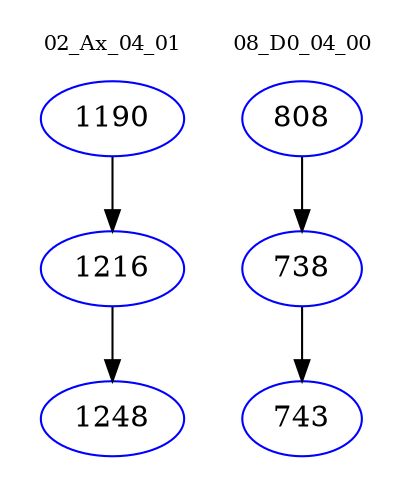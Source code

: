 digraph{
subgraph cluster_0 {
color = white
label = "02_Ax_04_01";
fontsize=10;
T0_1190 [label="1190", color="blue"]
T0_1190 -> T0_1216 [color="black"]
T0_1216 [label="1216", color="blue"]
T0_1216 -> T0_1248 [color="black"]
T0_1248 [label="1248", color="blue"]
}
subgraph cluster_1 {
color = white
label = "08_D0_04_00";
fontsize=10;
T1_808 [label="808", color="blue"]
T1_808 -> T1_738 [color="black"]
T1_738 [label="738", color="blue"]
T1_738 -> T1_743 [color="black"]
T1_743 [label="743", color="blue"]
}
}
